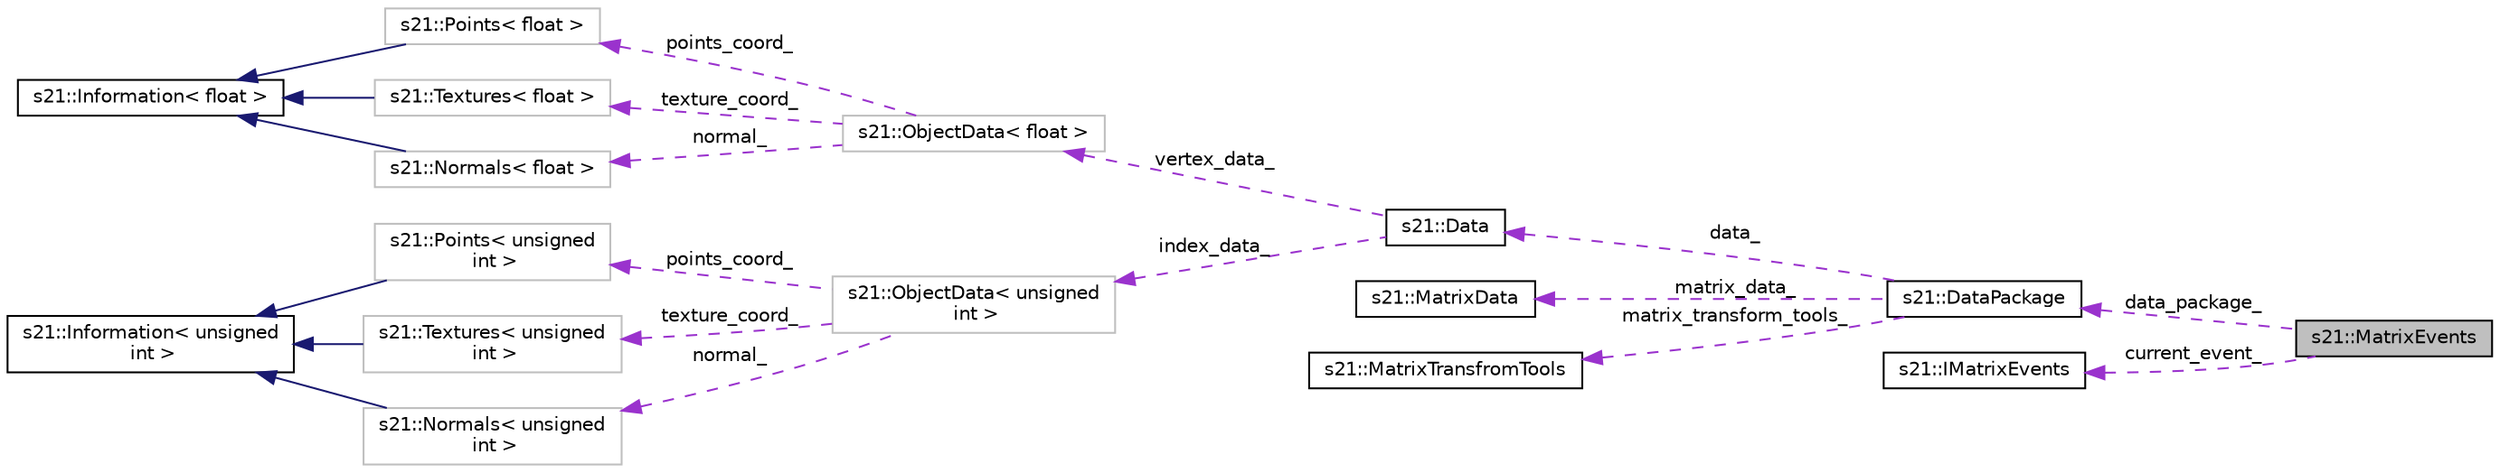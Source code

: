 digraph "s21::MatrixEvents"
{
 // LATEX_PDF_SIZE
  edge [fontname="Helvetica",fontsize="10",labelfontname="Helvetica",labelfontsize="10"];
  node [fontname="Helvetica",fontsize="10",shape=record];
  rankdir="LR";
  Node1 [label="s21::MatrixEvents",height=0.2,width=0.4,color="black", fillcolor="grey75", style="filled", fontcolor="black",tooltip="A class that processes mouse input."];
  Node2 -> Node1 [dir="back",color="darkorchid3",fontsize="10",style="dashed",label=" data_package_" ,fontname="Helvetica"];
  Node2 [label="s21::DataPackage",height=0.2,width=0.4,color="black", fillcolor="white", style="filled",URL="$structs21_1_1DataPackage.html",tooltip="In order not to violate the structure of the pattern, it was decided to transmit some data as a whole..."];
  Node3 -> Node2 [dir="back",color="darkorchid3",fontsize="10",style="dashed",label=" data_" ,fontname="Helvetica"];
  Node3 [label="s21::Data",height=0.2,width=0.4,color="black", fillcolor="white", style="filled",URL="$classs21_1_1Data.html",tooltip="The class is a global storage that provides work with all the output of the parser."];
  Node4 -> Node3 [dir="back",color="darkorchid3",fontsize="10",style="dashed",label=" vertex_data_" ,fontname="Helvetica"];
  Node4 [label="s21::ObjectData\< float \>",height=0.2,width=0.4,color="grey75", fillcolor="white", style="filled",URL="$classs21_1_1ObjectData.html",tooltip=" "];
  Node5 -> Node4 [dir="back",color="darkorchid3",fontsize="10",style="dashed",label=" points_coord_" ,fontname="Helvetica"];
  Node5 [label="s21::Points\< float \>",height=0.2,width=0.4,color="grey75", fillcolor="white", style="filled",URL="$classs21_1_1Points.html",tooltip=" "];
  Node6 -> Node5 [dir="back",color="midnightblue",fontsize="10",style="solid",fontname="Helvetica"];
  Node6 [label="s21::Information\< float \>",height=0.2,width=0.4,color="black", fillcolor="white", style="filled",URL="$classs21_1_1Information.html",tooltip=" "];
  Node7 -> Node4 [dir="back",color="darkorchid3",fontsize="10",style="dashed",label=" texture_coord_" ,fontname="Helvetica"];
  Node7 [label="s21::Textures\< float \>",height=0.2,width=0.4,color="grey75", fillcolor="white", style="filled",URL="$classs21_1_1Textures.html",tooltip=" "];
  Node6 -> Node7 [dir="back",color="midnightblue",fontsize="10",style="solid",fontname="Helvetica"];
  Node8 -> Node4 [dir="back",color="darkorchid3",fontsize="10",style="dashed",label=" normal_" ,fontname="Helvetica"];
  Node8 [label="s21::Normals\< float \>",height=0.2,width=0.4,color="grey75", fillcolor="white", style="filled",URL="$classs21_1_1Normals.html",tooltip=" "];
  Node6 -> Node8 [dir="back",color="midnightblue",fontsize="10",style="solid",fontname="Helvetica"];
  Node9 -> Node3 [dir="back",color="darkorchid3",fontsize="10",style="dashed",label=" index_data_" ,fontname="Helvetica"];
  Node9 [label="s21::ObjectData\< unsigned\l int \>",height=0.2,width=0.4,color="grey75", fillcolor="white", style="filled",URL="$classs21_1_1ObjectData.html",tooltip=" "];
  Node10 -> Node9 [dir="back",color="darkorchid3",fontsize="10",style="dashed",label=" points_coord_" ,fontname="Helvetica"];
  Node10 [label="s21::Points\< unsigned\l int \>",height=0.2,width=0.4,color="grey75", fillcolor="white", style="filled",URL="$classs21_1_1Points.html",tooltip=" "];
  Node11 -> Node10 [dir="back",color="midnightblue",fontsize="10",style="solid",fontname="Helvetica"];
  Node11 [label="s21::Information\< unsigned\l int \>",height=0.2,width=0.4,color="black", fillcolor="white", style="filled",URL="$classs21_1_1Information.html",tooltip=" "];
  Node12 -> Node9 [dir="back",color="darkorchid3",fontsize="10",style="dashed",label=" texture_coord_" ,fontname="Helvetica"];
  Node12 [label="s21::Textures\< unsigned\l int \>",height=0.2,width=0.4,color="grey75", fillcolor="white", style="filled",URL="$classs21_1_1Textures.html",tooltip=" "];
  Node11 -> Node12 [dir="back",color="midnightblue",fontsize="10",style="solid",fontname="Helvetica"];
  Node13 -> Node9 [dir="back",color="darkorchid3",fontsize="10",style="dashed",label=" normal_" ,fontname="Helvetica"];
  Node13 [label="s21::Normals\< unsigned\l int \>",height=0.2,width=0.4,color="grey75", fillcolor="white", style="filled",URL="$classs21_1_1Normals.html",tooltip=" "];
  Node11 -> Node13 [dir="back",color="midnightblue",fontsize="10",style="solid",fontname="Helvetica"];
  Node14 -> Node2 [dir="back",color="darkorchid3",fontsize="10",style="dashed",label=" matrix_data_" ,fontname="Helvetica"];
  Node14 [label="s21::MatrixData",height=0.2,width=0.4,color="black", fillcolor="white", style="filled",URL="$structs21_1_1MatrixData.html",tooltip="Stores matrix data."];
  Node15 -> Node2 [dir="back",color="darkorchid3",fontsize="10",style="dashed",label=" matrix_transform_tools_" ,fontname="Helvetica"];
  Node15 [label="s21::MatrixTransfromTools",height=0.2,width=0.4,color="black", fillcolor="white", style="filled",URL="$structs21_1_1MatrixTransfromTools.html",tooltip="Stores matrix transformation data."];
  Node16 -> Node1 [dir="back",color="darkorchid3",fontsize="10",style="dashed",label=" current_event_" ,fontname="Helvetica"];
  Node16 [label="s21::IMatrixEvents",height=0.2,width=0.4,color="black", fillcolor="white", style="filled",URL="$classs21_1_1IMatrixEvents.html",tooltip="A class that processes mouse signals."];
}
